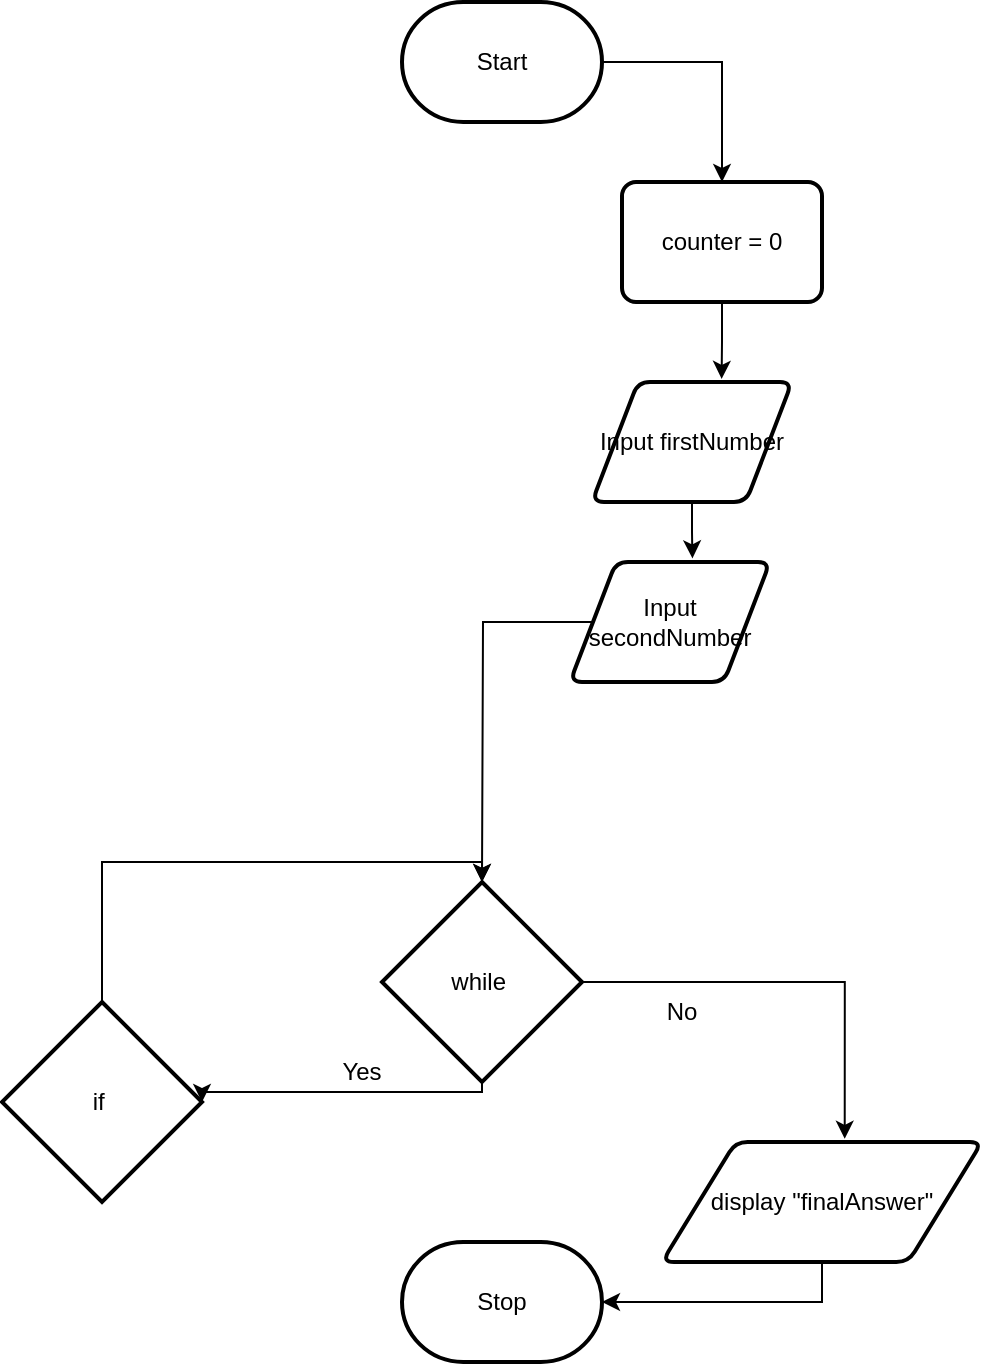 <mxfile>
    <diagram id="HIP3nbAZw_EuaXWnEj3U" name="Page-1">
        <mxGraphModel dx="1086" dy="658" grid="1" gridSize="10" guides="1" tooltips="1" connect="1" arrows="1" fold="1" page="1" pageScale="1" pageWidth="850" pageHeight="1100" math="0" shadow="0">
            <root>
                <mxCell id="0"/>
                <mxCell id="1" parent="0"/>
                <mxCell id="50" style="edgeStyle=orthogonalEdgeStyle;html=1;entryX=0.5;entryY=0;entryDx=0;entryDy=0;rounded=0;" edge="1" parent="1" source="33" target="49">
                    <mxGeometry relative="1" as="geometry"/>
                </mxCell>
                <mxCell id="33" value="Start" style="strokeWidth=2;html=1;shape=mxgraph.flowchart.terminator;whiteSpace=wrap;" vertex="1" parent="1">
                    <mxGeometry x="250" y="60" width="100" height="60" as="geometry"/>
                </mxCell>
                <mxCell id="34" value="Stop" style="strokeWidth=2;html=1;shape=mxgraph.flowchart.terminator;whiteSpace=wrap;" vertex="1" parent="1">
                    <mxGeometry x="250" y="680" width="100" height="60" as="geometry"/>
                </mxCell>
                <mxCell id="35" style="edgeStyle=orthogonalEdgeStyle;rounded=0;html=1;entryX=1;entryY=0.5;entryDx=0;entryDy=0;entryPerimeter=0;" edge="1" parent="1" source="37" target="48">
                    <mxGeometry relative="1" as="geometry">
                        <Array as="points">
                            <mxPoint x="290" y="605"/>
                            <mxPoint x="150" y="605"/>
                        </Array>
                        <mxPoint x="150" y="605" as="targetPoint"/>
                    </mxGeometry>
                </mxCell>
                <mxCell id="36" style="edgeStyle=orthogonalEdgeStyle;rounded=0;html=1;entryX=0.571;entryY=-0.027;entryDx=0;entryDy=0;entryPerimeter=0;" edge="1" parent="1" source="37" target="41">
                    <mxGeometry relative="1" as="geometry"/>
                </mxCell>
                <mxCell id="37" value="while&amp;nbsp;&lt;br&gt;" style="strokeWidth=2;html=1;shape=mxgraph.flowchart.decision;whiteSpace=wrap;" vertex="1" parent="1">
                    <mxGeometry x="240" y="500" width="100" height="100" as="geometry"/>
                </mxCell>
                <mxCell id="38" style="edgeStyle=orthogonalEdgeStyle;rounded=0;html=1;entryX=0.5;entryY=0;entryDx=0;entryDy=0;entryPerimeter=0;" edge="1" parent="1" target="37">
                    <mxGeometry relative="1" as="geometry">
                        <mxPoint x="290" y="490" as="targetPoint"/>
                        <Array as="points">
                            <mxPoint x="100" y="490"/>
                            <mxPoint x="290" y="490"/>
                        </Array>
                        <mxPoint x="100" y="560" as="sourcePoint"/>
                    </mxGeometry>
                </mxCell>
                <mxCell id="40" style="edgeStyle=orthogonalEdgeStyle;rounded=0;html=1;" edge="1" parent="1" source="41" target="34">
                    <mxGeometry relative="1" as="geometry">
                        <Array as="points">
                            <mxPoint x="460" y="710"/>
                        </Array>
                    </mxGeometry>
                </mxCell>
                <mxCell id="41" value="display &quot;finalAnswer&quot;" style="shape=parallelogram;html=1;strokeWidth=2;perimeter=parallelogramPerimeter;whiteSpace=wrap;rounded=1;arcSize=12;size=0.23;" vertex="1" parent="1">
                    <mxGeometry x="380" y="630" width="160" height="60" as="geometry"/>
                </mxCell>
                <mxCell id="42" value="No" style="text;html=1;strokeColor=none;fillColor=none;align=center;verticalAlign=middle;whiteSpace=wrap;rounded=0;" vertex="1" parent="1">
                    <mxGeometry x="360" y="550" width="60" height="30" as="geometry"/>
                </mxCell>
                <mxCell id="43" value="Yes" style="text;html=1;strokeColor=none;fillColor=none;align=center;verticalAlign=middle;whiteSpace=wrap;rounded=0;" vertex="1" parent="1">
                    <mxGeometry x="200" y="580" width="60" height="30" as="geometry"/>
                </mxCell>
                <mxCell id="44" style="edgeStyle=orthogonalEdgeStyle;rounded=0;html=1;" edge="1" parent="1" source="45">
                    <mxGeometry relative="1" as="geometry">
                        <mxPoint x="290" y="500" as="targetPoint"/>
                    </mxGeometry>
                </mxCell>
                <mxCell id="45" value="Input secondNumber" style="shape=parallelogram;html=1;strokeWidth=2;perimeter=parallelogramPerimeter;whiteSpace=wrap;rounded=1;arcSize=12;size=0.23;" vertex="1" parent="1">
                    <mxGeometry x="334" y="340" width="100" height="60" as="geometry"/>
                </mxCell>
                <mxCell id="46" style="edgeStyle=orthogonalEdgeStyle;rounded=0;html=1;entryX=0.612;entryY=-0.03;entryDx=0;entryDy=0;entryPerimeter=0;" edge="1" parent="1" source="47" target="45">
                    <mxGeometry relative="1" as="geometry"/>
                </mxCell>
                <mxCell id="47" value="Input firstNumber" style="shape=parallelogram;html=1;strokeWidth=2;perimeter=parallelogramPerimeter;whiteSpace=wrap;rounded=1;arcSize=12;size=0.23;" vertex="1" parent="1">
                    <mxGeometry x="345" y="250" width="100" height="60" as="geometry"/>
                </mxCell>
                <mxCell id="48" value="if&amp;nbsp;" style="strokeWidth=2;html=1;shape=mxgraph.flowchart.decision;whiteSpace=wrap;" vertex="1" parent="1">
                    <mxGeometry x="50" y="560" width="100" height="100" as="geometry"/>
                </mxCell>
                <mxCell id="51" style="edgeStyle=orthogonalEdgeStyle;html=1;entryX=0.648;entryY=-0.026;entryDx=0;entryDy=0;entryPerimeter=0;rounded=0;" edge="1" parent="1" source="49" target="47">
                    <mxGeometry relative="1" as="geometry"/>
                </mxCell>
                <mxCell id="49" value="counter = 0" style="rounded=1;whiteSpace=wrap;html=1;absoluteArcSize=1;arcSize=14;strokeWidth=2;" vertex="1" parent="1">
                    <mxGeometry x="360" y="150" width="100" height="60" as="geometry"/>
                </mxCell>
            </root>
        </mxGraphModel>
    </diagram>
</mxfile>